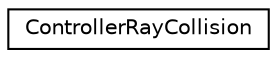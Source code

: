 digraph "Graphical Class Hierarchy"
{
 // INTERACTIVE_SVG=YES
 // LATEX_PDF_SIZE
  edge [fontname="Helvetica",fontsize="10",labelfontname="Helvetica",labelfontsize="10"];
  node [fontname="Helvetica",fontsize="10",shape=record];
  rankdir="LR";
  Node0 [label="ControllerRayCollision",height=0.2,width=0.4,color="black", fillcolor="white", style="filled",URL="$da/d51/struct_controller_ray_collision.html",tooltip=" "];
}
